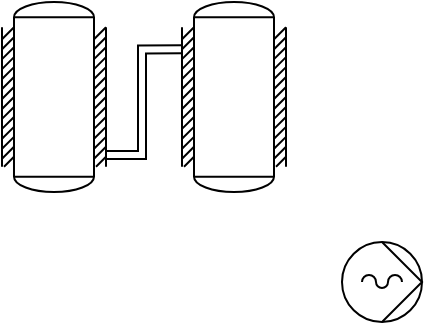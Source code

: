 <mxfile version="24.4.8" type="device">
  <diagram name="Page-1" id="27XwlvzdkAbfpsEZxYul">
    <mxGraphModel dx="650" dy="1570" grid="1" gridSize="10" guides="1" tooltips="1" connect="1" arrows="1" fold="1" page="1" pageScale="1" pageWidth="827" pageHeight="1169" math="0" shadow="0">
      <root>
        <mxCell id="0" />
        <mxCell id="1" parent="0" />
        <mxCell id="AZM7lGx1XDMeqV9eadqO-1" value="" style="shape=mxgraph.pid.vessels.vessel_(dished_ends,_thermal_insulation);html=1;pointerEvents=1;align=center;verticalLabelPosition=bottom;verticalAlign=top;dashed=0;" vertex="1" parent="1">
          <mxGeometry x="160" y="-320" width="52" height="95" as="geometry" />
        </mxCell>
        <mxCell id="AZM7lGx1XDMeqV9eadqO-3" value="" style="edgeStyle=orthogonalEdgeStyle;rounded=0;orthogonalLoop=1;jettySize=auto;html=1;shape=link;exitX=0.003;exitY=0.249;exitDx=0;exitDy=0;exitPerimeter=0;entryX=1.007;entryY=0.805;entryDx=0;entryDy=0;entryPerimeter=0;" edge="1" parent="1" source="AZM7lGx1XDMeqV9eadqO-2" target="AZM7lGx1XDMeqV9eadqO-1">
          <mxGeometry relative="1" as="geometry" />
        </mxCell>
        <mxCell id="AZM7lGx1XDMeqV9eadqO-2" value="" style="shape=mxgraph.pid.vessels.vessel_(dished_ends,_thermal_insulation);html=1;pointerEvents=1;align=center;verticalLabelPosition=bottom;verticalAlign=top;dashed=0;" vertex="1" parent="1">
          <mxGeometry x="250" y="-320" width="52" height="95" as="geometry" />
        </mxCell>
        <mxCell id="AZM7lGx1XDMeqV9eadqO-4" value="" style="shape=mxgraph.pid.pumps_-_iso.pump_(progressive_cavity);html=1;pointerEvents=1;align=center;verticalLabelPosition=bottom;verticalAlign=top;dashed=0;" vertex="1" parent="1">
          <mxGeometry x="330" y="-200" width="40" height="40" as="geometry" />
        </mxCell>
      </root>
    </mxGraphModel>
  </diagram>
</mxfile>

